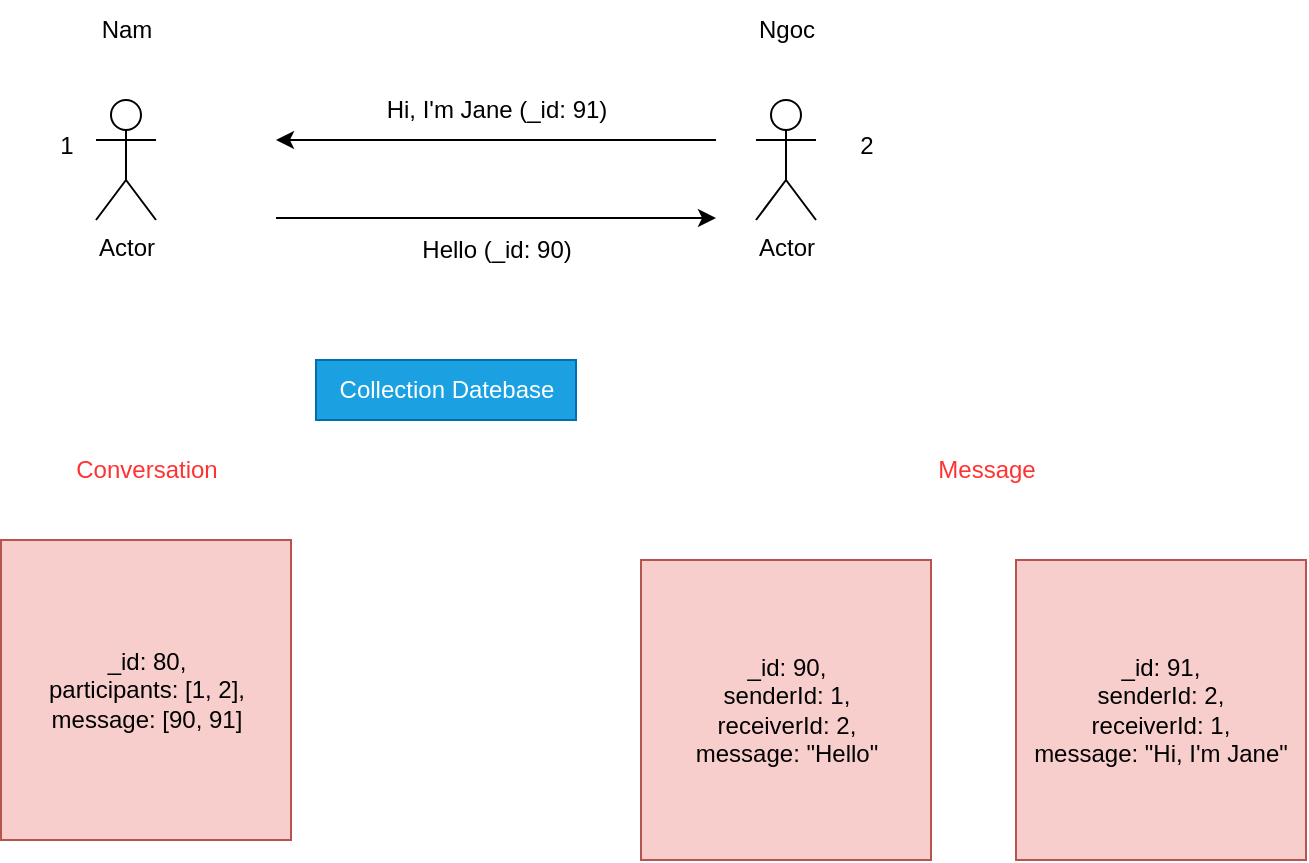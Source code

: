 <mxfile>
    <diagram name="Page-1" id="iCJ4u9L5eciBMbHdnOm3">
        <mxGraphModel dx="487" dy="402" grid="1" gridSize="10" guides="1" tooltips="1" connect="1" arrows="1" fold="1" page="1" pageScale="1" pageWidth="1600" pageHeight="900" math="0" shadow="0">
            <root>
                <mxCell id="0"/>
                <mxCell id="1" parent="0"/>
                <mxCell id="m2PwB5pcgz6jKdE_NNdA-1" value="Actor" style="shape=umlActor;verticalLabelPosition=bottom;verticalAlign=top;html=1;outlineConnect=0;" parent="1" vertex="1">
                    <mxGeometry x="130" y="220" width="30" height="60" as="geometry"/>
                </mxCell>
                <mxCell id="m2PwB5pcgz6jKdE_NNdA-2" value="Nam" style="text;html=1;align=center;verticalAlign=middle;resizable=0;points=[];autosize=1;strokeColor=none;fillColor=none;" parent="1" vertex="1">
                    <mxGeometry x="120" y="170" width="50" height="30" as="geometry"/>
                </mxCell>
                <mxCell id="m2PwB5pcgz6jKdE_NNdA-3" value="Actor" style="shape=umlActor;verticalLabelPosition=bottom;verticalAlign=top;html=1;outlineConnect=0;" parent="1" vertex="1">
                    <mxGeometry x="460" y="220" width="30" height="60" as="geometry"/>
                </mxCell>
                <mxCell id="m2PwB5pcgz6jKdE_NNdA-4" value="Ngoc" style="text;html=1;align=center;verticalAlign=middle;resizable=0;points=[];autosize=1;strokeColor=none;fillColor=none;" parent="1" vertex="1">
                    <mxGeometry x="450" y="170" width="50" height="30" as="geometry"/>
                </mxCell>
                <mxCell id="m2PwB5pcgz6jKdE_NNdA-5" value="" style="endArrow=classic;html=1;rounded=0;" parent="1" edge="1">
                    <mxGeometry width="50" height="50" relative="1" as="geometry">
                        <mxPoint x="220" y="279" as="sourcePoint"/>
                        <mxPoint x="440" y="279" as="targetPoint"/>
                    </mxGeometry>
                </mxCell>
                <mxCell id="m2PwB5pcgz6jKdE_NNdA-6" value="Hello (_id: 90)" style="text;html=1;align=center;verticalAlign=middle;resizable=0;points=[];autosize=1;strokeColor=none;fillColor=none;" parent="1" vertex="1">
                    <mxGeometry x="280" y="280" width="100" height="30" as="geometry"/>
                </mxCell>
                <mxCell id="m2PwB5pcgz6jKdE_NNdA-7" value="_id: 80,&lt;br&gt;participants: [1, 2],&lt;br&gt;message: [90, 91]" style="rounded=0;whiteSpace=wrap;html=1;fillColor=#f8cecc;strokeColor=#b85450;fontColor=#000000;" parent="1" vertex="1">
                    <mxGeometry x="82.5" y="440" width="145" height="150" as="geometry"/>
                </mxCell>
                <mxCell id="m2PwB5pcgz6jKdE_NNdA-8" value="Conversation" style="text;html=1;align=center;verticalAlign=middle;resizable=0;points=[];autosize=1;strokeColor=none;fillColor=none;fontColor=#FF3333;" parent="1" vertex="1">
                    <mxGeometry x="110" y="390" width="90" height="30" as="geometry"/>
                </mxCell>
                <mxCell id="m2PwB5pcgz6jKdE_NNdA-9" value="_id: 90,&lt;br&gt;senderId: 1,&lt;br&gt;receiverId: 2,&lt;br&gt;message: &quot;Hello&quot;" style="rounded=0;whiteSpace=wrap;html=1;fillColor=#f8cecc;strokeColor=#b85450;fontColor=#000000;" parent="1" vertex="1">
                    <mxGeometry x="402.5" y="450" width="145" height="150" as="geometry"/>
                </mxCell>
                <mxCell id="m2PwB5pcgz6jKdE_NNdA-10" value="Message" style="text;html=1;align=center;verticalAlign=middle;resizable=0;points=[];autosize=1;strokeColor=none;fillColor=none;fontColor=#FF3333;" parent="1" vertex="1">
                    <mxGeometry x="540" y="390" width="70" height="30" as="geometry"/>
                </mxCell>
                <mxCell id="m2PwB5pcgz6jKdE_NNdA-11" value="1" style="text;html=1;align=center;verticalAlign=middle;resizable=0;points=[];autosize=1;strokeColor=none;fillColor=none;" parent="1" vertex="1">
                    <mxGeometry x="100" y="228" width="30" height="30" as="geometry"/>
                </mxCell>
                <mxCell id="m2PwB5pcgz6jKdE_NNdA-12" value="2" style="text;html=1;align=center;verticalAlign=middle;resizable=0;points=[];autosize=1;strokeColor=none;fillColor=none;" parent="1" vertex="1">
                    <mxGeometry x="500" y="228" width="30" height="30" as="geometry"/>
                </mxCell>
                <mxCell id="2" value="Collection Datebase" style="text;html=1;align=center;verticalAlign=middle;resizable=0;points=[];autosize=1;strokeColor=#006EAF;fillColor=#1ba1e2;fontColor=#ffffff;" vertex="1" parent="1">
                    <mxGeometry x="240" y="350" width="130" height="30" as="geometry"/>
                </mxCell>
                <mxCell id="3" value="" style="endArrow=classic;html=1;" edge="1" parent="1">
                    <mxGeometry width="50" height="50" relative="1" as="geometry">
                        <mxPoint x="440" y="240" as="sourcePoint"/>
                        <mxPoint x="220" y="240" as="targetPoint"/>
                    </mxGeometry>
                </mxCell>
                <mxCell id="5" value="Hi, I'm Jane (_id: 91)" style="text;html=1;align=center;verticalAlign=middle;resizable=0;points=[];autosize=1;strokeColor=none;fillColor=none;" vertex="1" parent="1">
                    <mxGeometry x="265" y="210" width="130" height="30" as="geometry"/>
                </mxCell>
                <mxCell id="6" value="_id: 91,&lt;br&gt;senderId: 2,&lt;br&gt;receiverId: 1,&lt;br&gt;message: &quot;Hi, I'm Jane&quot;" style="rounded=0;whiteSpace=wrap;html=1;fillColor=#f8cecc;strokeColor=#b85450;fontColor=#000000;" vertex="1" parent="1">
                    <mxGeometry x="590" y="450" width="145" height="150" as="geometry"/>
                </mxCell>
            </root>
        </mxGraphModel>
    </diagram>
</mxfile>